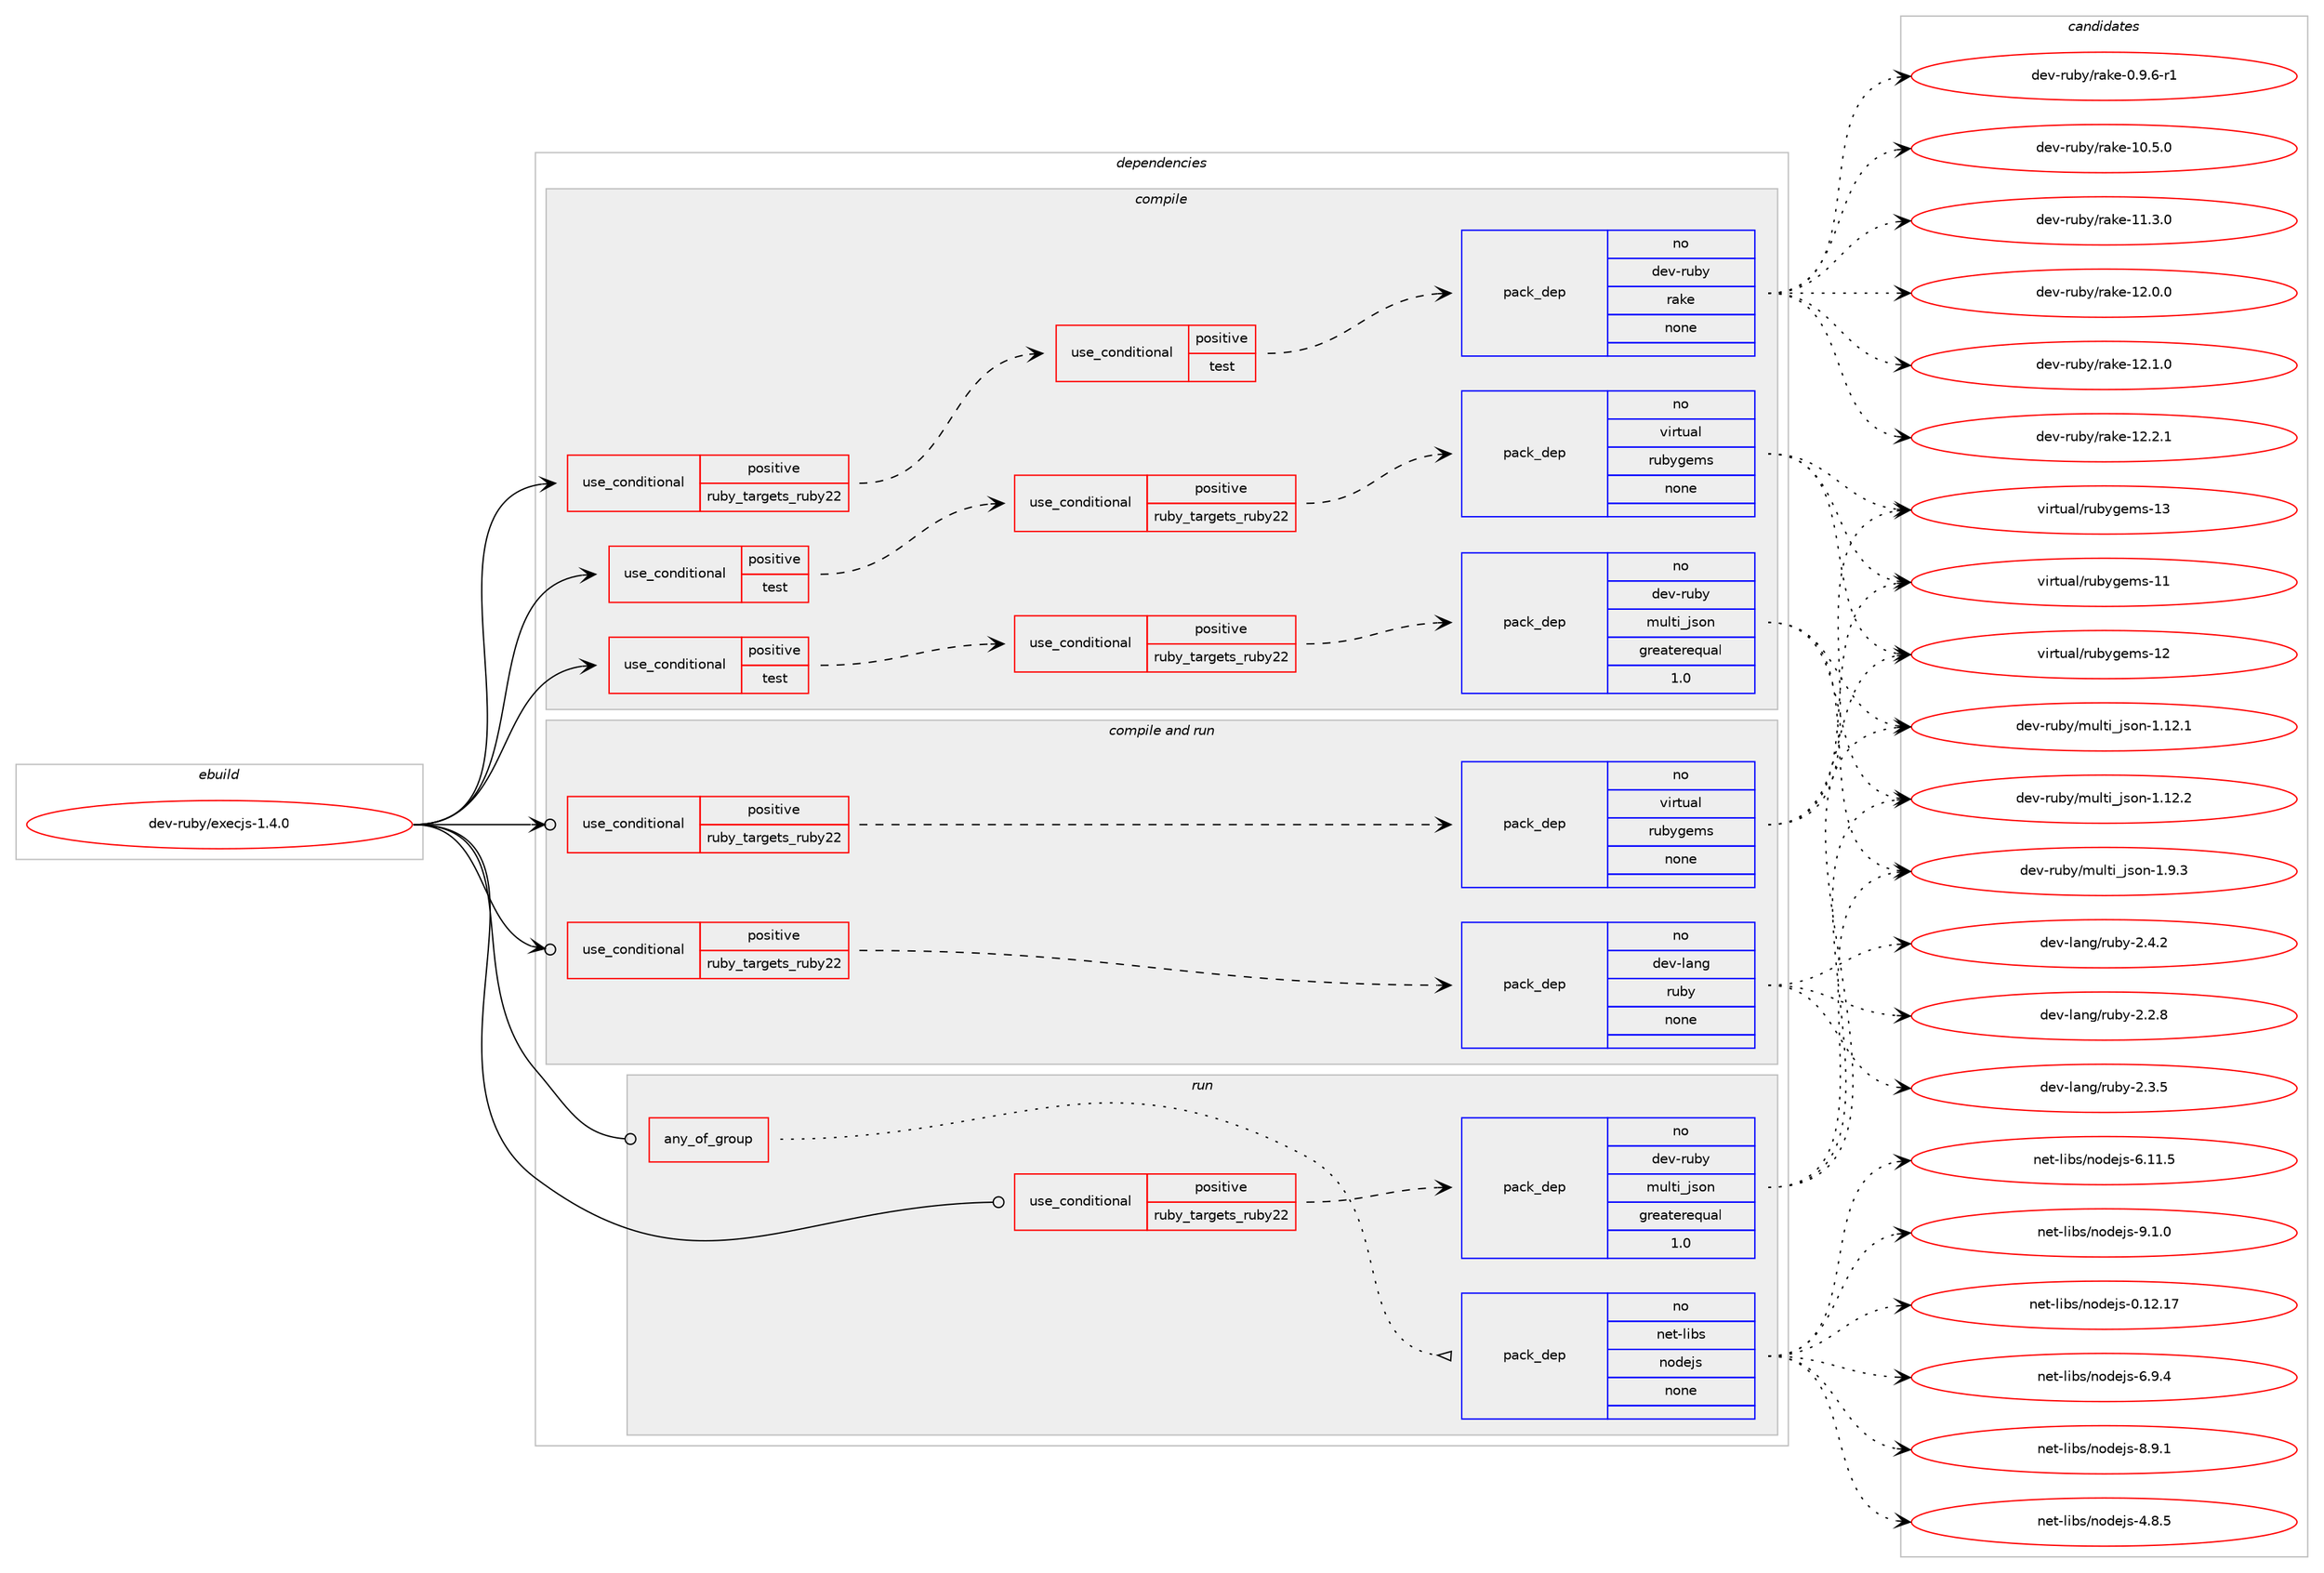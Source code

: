 digraph prolog {

# *************
# Graph options
# *************

newrank=true;
concentrate=true;
compound=true;
graph [rankdir=LR,fontname=Helvetica,fontsize=10,ranksep=1.5];#, ranksep=2.5, nodesep=0.2];
edge  [arrowhead=vee];
node  [fontname=Helvetica,fontsize=10];

# **********
# The ebuild
# **********

subgraph cluster_leftcol {
color=gray;
rank=same;
label=<<i>ebuild</i>>;
id [label="dev-ruby/execjs-1.4.0", color=red, width=4, href="../dev-ruby/execjs-1.4.0.svg"];
}

# ****************
# The dependencies
# ****************

subgraph cluster_midcol {
color=gray;
label=<<i>dependencies</i>>;
subgraph cluster_compile {
fillcolor="#eeeeee";
style=filled;
label=<<i>compile</i>>;
subgraph cond56380 {
dependency237209 [label=<<TABLE BORDER="0" CELLBORDER="1" CELLSPACING="0" CELLPADDING="4"><TR><TD ROWSPAN="3" CELLPADDING="10">use_conditional</TD></TR><TR><TD>positive</TD></TR><TR><TD>ruby_targets_ruby22</TD></TR></TABLE>>, shape=none, color=red];
subgraph cond56381 {
dependency237210 [label=<<TABLE BORDER="0" CELLBORDER="1" CELLSPACING="0" CELLPADDING="4"><TR><TD ROWSPAN="3" CELLPADDING="10">use_conditional</TD></TR><TR><TD>positive</TD></TR><TR><TD>test</TD></TR></TABLE>>, shape=none, color=red];
subgraph pack176755 {
dependency237211 [label=<<TABLE BORDER="0" CELLBORDER="1" CELLSPACING="0" CELLPADDING="4" WIDTH="220"><TR><TD ROWSPAN="6" CELLPADDING="30">pack_dep</TD></TR><TR><TD WIDTH="110">no</TD></TR><TR><TD>dev-ruby</TD></TR><TR><TD>rake</TD></TR><TR><TD>none</TD></TR><TR><TD></TD></TR></TABLE>>, shape=none, color=blue];
}
dependency237210:e -> dependency237211:w [weight=20,style="dashed",arrowhead="vee"];
}
dependency237209:e -> dependency237210:w [weight=20,style="dashed",arrowhead="vee"];
}
id:e -> dependency237209:w [weight=20,style="solid",arrowhead="vee"];
subgraph cond56382 {
dependency237212 [label=<<TABLE BORDER="0" CELLBORDER="1" CELLSPACING="0" CELLPADDING="4"><TR><TD ROWSPAN="3" CELLPADDING="10">use_conditional</TD></TR><TR><TD>positive</TD></TR><TR><TD>test</TD></TR></TABLE>>, shape=none, color=red];
subgraph cond56383 {
dependency237213 [label=<<TABLE BORDER="0" CELLBORDER="1" CELLSPACING="0" CELLPADDING="4"><TR><TD ROWSPAN="3" CELLPADDING="10">use_conditional</TD></TR><TR><TD>positive</TD></TR><TR><TD>ruby_targets_ruby22</TD></TR></TABLE>>, shape=none, color=red];
subgraph pack176756 {
dependency237214 [label=<<TABLE BORDER="0" CELLBORDER="1" CELLSPACING="0" CELLPADDING="4" WIDTH="220"><TR><TD ROWSPAN="6" CELLPADDING="30">pack_dep</TD></TR><TR><TD WIDTH="110">no</TD></TR><TR><TD>dev-ruby</TD></TR><TR><TD>multi_json</TD></TR><TR><TD>greaterequal</TD></TR><TR><TD>1.0</TD></TR></TABLE>>, shape=none, color=blue];
}
dependency237213:e -> dependency237214:w [weight=20,style="dashed",arrowhead="vee"];
}
dependency237212:e -> dependency237213:w [weight=20,style="dashed",arrowhead="vee"];
}
id:e -> dependency237212:w [weight=20,style="solid",arrowhead="vee"];
subgraph cond56384 {
dependency237215 [label=<<TABLE BORDER="0" CELLBORDER="1" CELLSPACING="0" CELLPADDING="4"><TR><TD ROWSPAN="3" CELLPADDING="10">use_conditional</TD></TR><TR><TD>positive</TD></TR><TR><TD>test</TD></TR></TABLE>>, shape=none, color=red];
subgraph cond56385 {
dependency237216 [label=<<TABLE BORDER="0" CELLBORDER="1" CELLSPACING="0" CELLPADDING="4"><TR><TD ROWSPAN="3" CELLPADDING="10">use_conditional</TD></TR><TR><TD>positive</TD></TR><TR><TD>ruby_targets_ruby22</TD></TR></TABLE>>, shape=none, color=red];
subgraph pack176757 {
dependency237217 [label=<<TABLE BORDER="0" CELLBORDER="1" CELLSPACING="0" CELLPADDING="4" WIDTH="220"><TR><TD ROWSPAN="6" CELLPADDING="30">pack_dep</TD></TR><TR><TD WIDTH="110">no</TD></TR><TR><TD>virtual</TD></TR><TR><TD>rubygems</TD></TR><TR><TD>none</TD></TR><TR><TD></TD></TR></TABLE>>, shape=none, color=blue];
}
dependency237216:e -> dependency237217:w [weight=20,style="dashed",arrowhead="vee"];
}
dependency237215:e -> dependency237216:w [weight=20,style="dashed",arrowhead="vee"];
}
id:e -> dependency237215:w [weight=20,style="solid",arrowhead="vee"];
}
subgraph cluster_compileandrun {
fillcolor="#eeeeee";
style=filled;
label=<<i>compile and run</i>>;
subgraph cond56386 {
dependency237218 [label=<<TABLE BORDER="0" CELLBORDER="1" CELLSPACING="0" CELLPADDING="4"><TR><TD ROWSPAN="3" CELLPADDING="10">use_conditional</TD></TR><TR><TD>positive</TD></TR><TR><TD>ruby_targets_ruby22</TD></TR></TABLE>>, shape=none, color=red];
subgraph pack176758 {
dependency237219 [label=<<TABLE BORDER="0" CELLBORDER="1" CELLSPACING="0" CELLPADDING="4" WIDTH="220"><TR><TD ROWSPAN="6" CELLPADDING="30">pack_dep</TD></TR><TR><TD WIDTH="110">no</TD></TR><TR><TD>dev-lang</TD></TR><TR><TD>ruby</TD></TR><TR><TD>none</TD></TR><TR><TD></TD></TR></TABLE>>, shape=none, color=blue];
}
dependency237218:e -> dependency237219:w [weight=20,style="dashed",arrowhead="vee"];
}
id:e -> dependency237218:w [weight=20,style="solid",arrowhead="odotvee"];
subgraph cond56387 {
dependency237220 [label=<<TABLE BORDER="0" CELLBORDER="1" CELLSPACING="0" CELLPADDING="4"><TR><TD ROWSPAN="3" CELLPADDING="10">use_conditional</TD></TR><TR><TD>positive</TD></TR><TR><TD>ruby_targets_ruby22</TD></TR></TABLE>>, shape=none, color=red];
subgraph pack176759 {
dependency237221 [label=<<TABLE BORDER="0" CELLBORDER="1" CELLSPACING="0" CELLPADDING="4" WIDTH="220"><TR><TD ROWSPAN="6" CELLPADDING="30">pack_dep</TD></TR><TR><TD WIDTH="110">no</TD></TR><TR><TD>virtual</TD></TR><TR><TD>rubygems</TD></TR><TR><TD>none</TD></TR><TR><TD></TD></TR></TABLE>>, shape=none, color=blue];
}
dependency237220:e -> dependency237221:w [weight=20,style="dashed",arrowhead="vee"];
}
id:e -> dependency237220:w [weight=20,style="solid",arrowhead="odotvee"];
}
subgraph cluster_run {
fillcolor="#eeeeee";
style=filled;
label=<<i>run</i>>;
subgraph any4028 {
dependency237222 [label=<<TABLE BORDER="0" CELLBORDER="1" CELLSPACING="0" CELLPADDING="4"><TR><TD CELLPADDING="10">any_of_group</TD></TR></TABLE>>, shape=none, color=red];subgraph pack176760 {
dependency237223 [label=<<TABLE BORDER="0" CELLBORDER="1" CELLSPACING="0" CELLPADDING="4" WIDTH="220"><TR><TD ROWSPAN="6" CELLPADDING="30">pack_dep</TD></TR><TR><TD WIDTH="110">no</TD></TR><TR><TD>net-libs</TD></TR><TR><TD>nodejs</TD></TR><TR><TD>none</TD></TR><TR><TD></TD></TR></TABLE>>, shape=none, color=blue];
}
dependency237222:e -> dependency237223:w [weight=20,style="dotted",arrowhead="oinv"];
}
id:e -> dependency237222:w [weight=20,style="solid",arrowhead="odot"];
subgraph cond56388 {
dependency237224 [label=<<TABLE BORDER="0" CELLBORDER="1" CELLSPACING="0" CELLPADDING="4"><TR><TD ROWSPAN="3" CELLPADDING="10">use_conditional</TD></TR><TR><TD>positive</TD></TR><TR><TD>ruby_targets_ruby22</TD></TR></TABLE>>, shape=none, color=red];
subgraph pack176761 {
dependency237225 [label=<<TABLE BORDER="0" CELLBORDER="1" CELLSPACING="0" CELLPADDING="4" WIDTH="220"><TR><TD ROWSPAN="6" CELLPADDING="30">pack_dep</TD></TR><TR><TD WIDTH="110">no</TD></TR><TR><TD>dev-ruby</TD></TR><TR><TD>multi_json</TD></TR><TR><TD>greaterequal</TD></TR><TR><TD>1.0</TD></TR></TABLE>>, shape=none, color=blue];
}
dependency237224:e -> dependency237225:w [weight=20,style="dashed",arrowhead="vee"];
}
id:e -> dependency237224:w [weight=20,style="solid",arrowhead="odot"];
}
}

# **************
# The candidates
# **************

subgraph cluster_choices {
rank=same;
color=gray;
label=<<i>candidates</i>>;

subgraph choice176755 {
color=black;
nodesep=1;
choice100101118451141179812147114971071014548465746544511449 [label="dev-ruby/rake-0.9.6-r1", color=red, width=4,href="../dev-ruby/rake-0.9.6-r1.svg"];
choice1001011184511411798121471149710710145494846534648 [label="dev-ruby/rake-10.5.0", color=red, width=4,href="../dev-ruby/rake-10.5.0.svg"];
choice1001011184511411798121471149710710145494946514648 [label="dev-ruby/rake-11.3.0", color=red, width=4,href="../dev-ruby/rake-11.3.0.svg"];
choice1001011184511411798121471149710710145495046484648 [label="dev-ruby/rake-12.0.0", color=red, width=4,href="../dev-ruby/rake-12.0.0.svg"];
choice1001011184511411798121471149710710145495046494648 [label="dev-ruby/rake-12.1.0", color=red, width=4,href="../dev-ruby/rake-12.1.0.svg"];
choice1001011184511411798121471149710710145495046504649 [label="dev-ruby/rake-12.2.1", color=red, width=4,href="../dev-ruby/rake-12.2.1.svg"];
dependency237211:e -> choice100101118451141179812147114971071014548465746544511449:w [style=dotted,weight="100"];
dependency237211:e -> choice1001011184511411798121471149710710145494846534648:w [style=dotted,weight="100"];
dependency237211:e -> choice1001011184511411798121471149710710145494946514648:w [style=dotted,weight="100"];
dependency237211:e -> choice1001011184511411798121471149710710145495046484648:w [style=dotted,weight="100"];
dependency237211:e -> choice1001011184511411798121471149710710145495046494648:w [style=dotted,weight="100"];
dependency237211:e -> choice1001011184511411798121471149710710145495046504649:w [style=dotted,weight="100"];
}
subgraph choice176756 {
color=black;
nodesep=1;
choice1001011184511411798121471091171081161059510611511111045494649504649 [label="dev-ruby/multi_json-1.12.1", color=red, width=4,href="../dev-ruby/multi_json-1.12.1.svg"];
choice1001011184511411798121471091171081161059510611511111045494649504650 [label="dev-ruby/multi_json-1.12.2", color=red, width=4,href="../dev-ruby/multi_json-1.12.2.svg"];
choice10010111845114117981214710911710811610595106115111110454946574651 [label="dev-ruby/multi_json-1.9.3", color=red, width=4,href="../dev-ruby/multi_json-1.9.3.svg"];
dependency237214:e -> choice1001011184511411798121471091171081161059510611511111045494649504649:w [style=dotted,weight="100"];
dependency237214:e -> choice1001011184511411798121471091171081161059510611511111045494649504650:w [style=dotted,weight="100"];
dependency237214:e -> choice10010111845114117981214710911710811610595106115111110454946574651:w [style=dotted,weight="100"];
}
subgraph choice176757 {
color=black;
nodesep=1;
choice118105114116117971084711411798121103101109115454949 [label="virtual/rubygems-11", color=red, width=4,href="../virtual/rubygems-11.svg"];
choice118105114116117971084711411798121103101109115454950 [label="virtual/rubygems-12", color=red, width=4,href="../virtual/rubygems-12.svg"];
choice118105114116117971084711411798121103101109115454951 [label="virtual/rubygems-13", color=red, width=4,href="../virtual/rubygems-13.svg"];
dependency237217:e -> choice118105114116117971084711411798121103101109115454949:w [style=dotted,weight="100"];
dependency237217:e -> choice118105114116117971084711411798121103101109115454950:w [style=dotted,weight="100"];
dependency237217:e -> choice118105114116117971084711411798121103101109115454951:w [style=dotted,weight="100"];
}
subgraph choice176758 {
color=black;
nodesep=1;
choice10010111845108971101034711411798121455046504656 [label="dev-lang/ruby-2.2.8", color=red, width=4,href="../dev-lang/ruby-2.2.8.svg"];
choice10010111845108971101034711411798121455046514653 [label="dev-lang/ruby-2.3.5", color=red, width=4,href="../dev-lang/ruby-2.3.5.svg"];
choice10010111845108971101034711411798121455046524650 [label="dev-lang/ruby-2.4.2", color=red, width=4,href="../dev-lang/ruby-2.4.2.svg"];
dependency237219:e -> choice10010111845108971101034711411798121455046504656:w [style=dotted,weight="100"];
dependency237219:e -> choice10010111845108971101034711411798121455046514653:w [style=dotted,weight="100"];
dependency237219:e -> choice10010111845108971101034711411798121455046524650:w [style=dotted,weight="100"];
}
subgraph choice176759 {
color=black;
nodesep=1;
choice118105114116117971084711411798121103101109115454949 [label="virtual/rubygems-11", color=red, width=4,href="../virtual/rubygems-11.svg"];
choice118105114116117971084711411798121103101109115454950 [label="virtual/rubygems-12", color=red, width=4,href="../virtual/rubygems-12.svg"];
choice118105114116117971084711411798121103101109115454951 [label="virtual/rubygems-13", color=red, width=4,href="../virtual/rubygems-13.svg"];
dependency237221:e -> choice118105114116117971084711411798121103101109115454949:w [style=dotted,weight="100"];
dependency237221:e -> choice118105114116117971084711411798121103101109115454950:w [style=dotted,weight="100"];
dependency237221:e -> choice118105114116117971084711411798121103101109115454951:w [style=dotted,weight="100"];
}
subgraph choice176760 {
color=black;
nodesep=1;
choice1101011164510810598115471101111001011061154548464950464955 [label="net-libs/nodejs-0.12.17", color=red, width=4,href="../net-libs/nodejs-0.12.17.svg"];
choice110101116451081059811547110111100101106115455246564653 [label="net-libs/nodejs-4.8.5", color=red, width=4,href="../net-libs/nodejs-4.8.5.svg"];
choice11010111645108105981154711011110010110611545544649494653 [label="net-libs/nodejs-6.11.5", color=red, width=4,href="../net-libs/nodejs-6.11.5.svg"];
choice110101116451081059811547110111100101106115455446574652 [label="net-libs/nodejs-6.9.4", color=red, width=4,href="../net-libs/nodejs-6.9.4.svg"];
choice110101116451081059811547110111100101106115455646574649 [label="net-libs/nodejs-8.9.1", color=red, width=4,href="../net-libs/nodejs-8.9.1.svg"];
choice110101116451081059811547110111100101106115455746494648 [label="net-libs/nodejs-9.1.0", color=red, width=4,href="../net-libs/nodejs-9.1.0.svg"];
dependency237223:e -> choice1101011164510810598115471101111001011061154548464950464955:w [style=dotted,weight="100"];
dependency237223:e -> choice110101116451081059811547110111100101106115455246564653:w [style=dotted,weight="100"];
dependency237223:e -> choice11010111645108105981154711011110010110611545544649494653:w [style=dotted,weight="100"];
dependency237223:e -> choice110101116451081059811547110111100101106115455446574652:w [style=dotted,weight="100"];
dependency237223:e -> choice110101116451081059811547110111100101106115455646574649:w [style=dotted,weight="100"];
dependency237223:e -> choice110101116451081059811547110111100101106115455746494648:w [style=dotted,weight="100"];
}
subgraph choice176761 {
color=black;
nodesep=1;
choice1001011184511411798121471091171081161059510611511111045494649504649 [label="dev-ruby/multi_json-1.12.1", color=red, width=4,href="../dev-ruby/multi_json-1.12.1.svg"];
choice1001011184511411798121471091171081161059510611511111045494649504650 [label="dev-ruby/multi_json-1.12.2", color=red, width=4,href="../dev-ruby/multi_json-1.12.2.svg"];
choice10010111845114117981214710911710811610595106115111110454946574651 [label="dev-ruby/multi_json-1.9.3", color=red, width=4,href="../dev-ruby/multi_json-1.9.3.svg"];
dependency237225:e -> choice1001011184511411798121471091171081161059510611511111045494649504649:w [style=dotted,weight="100"];
dependency237225:e -> choice1001011184511411798121471091171081161059510611511111045494649504650:w [style=dotted,weight="100"];
dependency237225:e -> choice10010111845114117981214710911710811610595106115111110454946574651:w [style=dotted,weight="100"];
}
}

}
